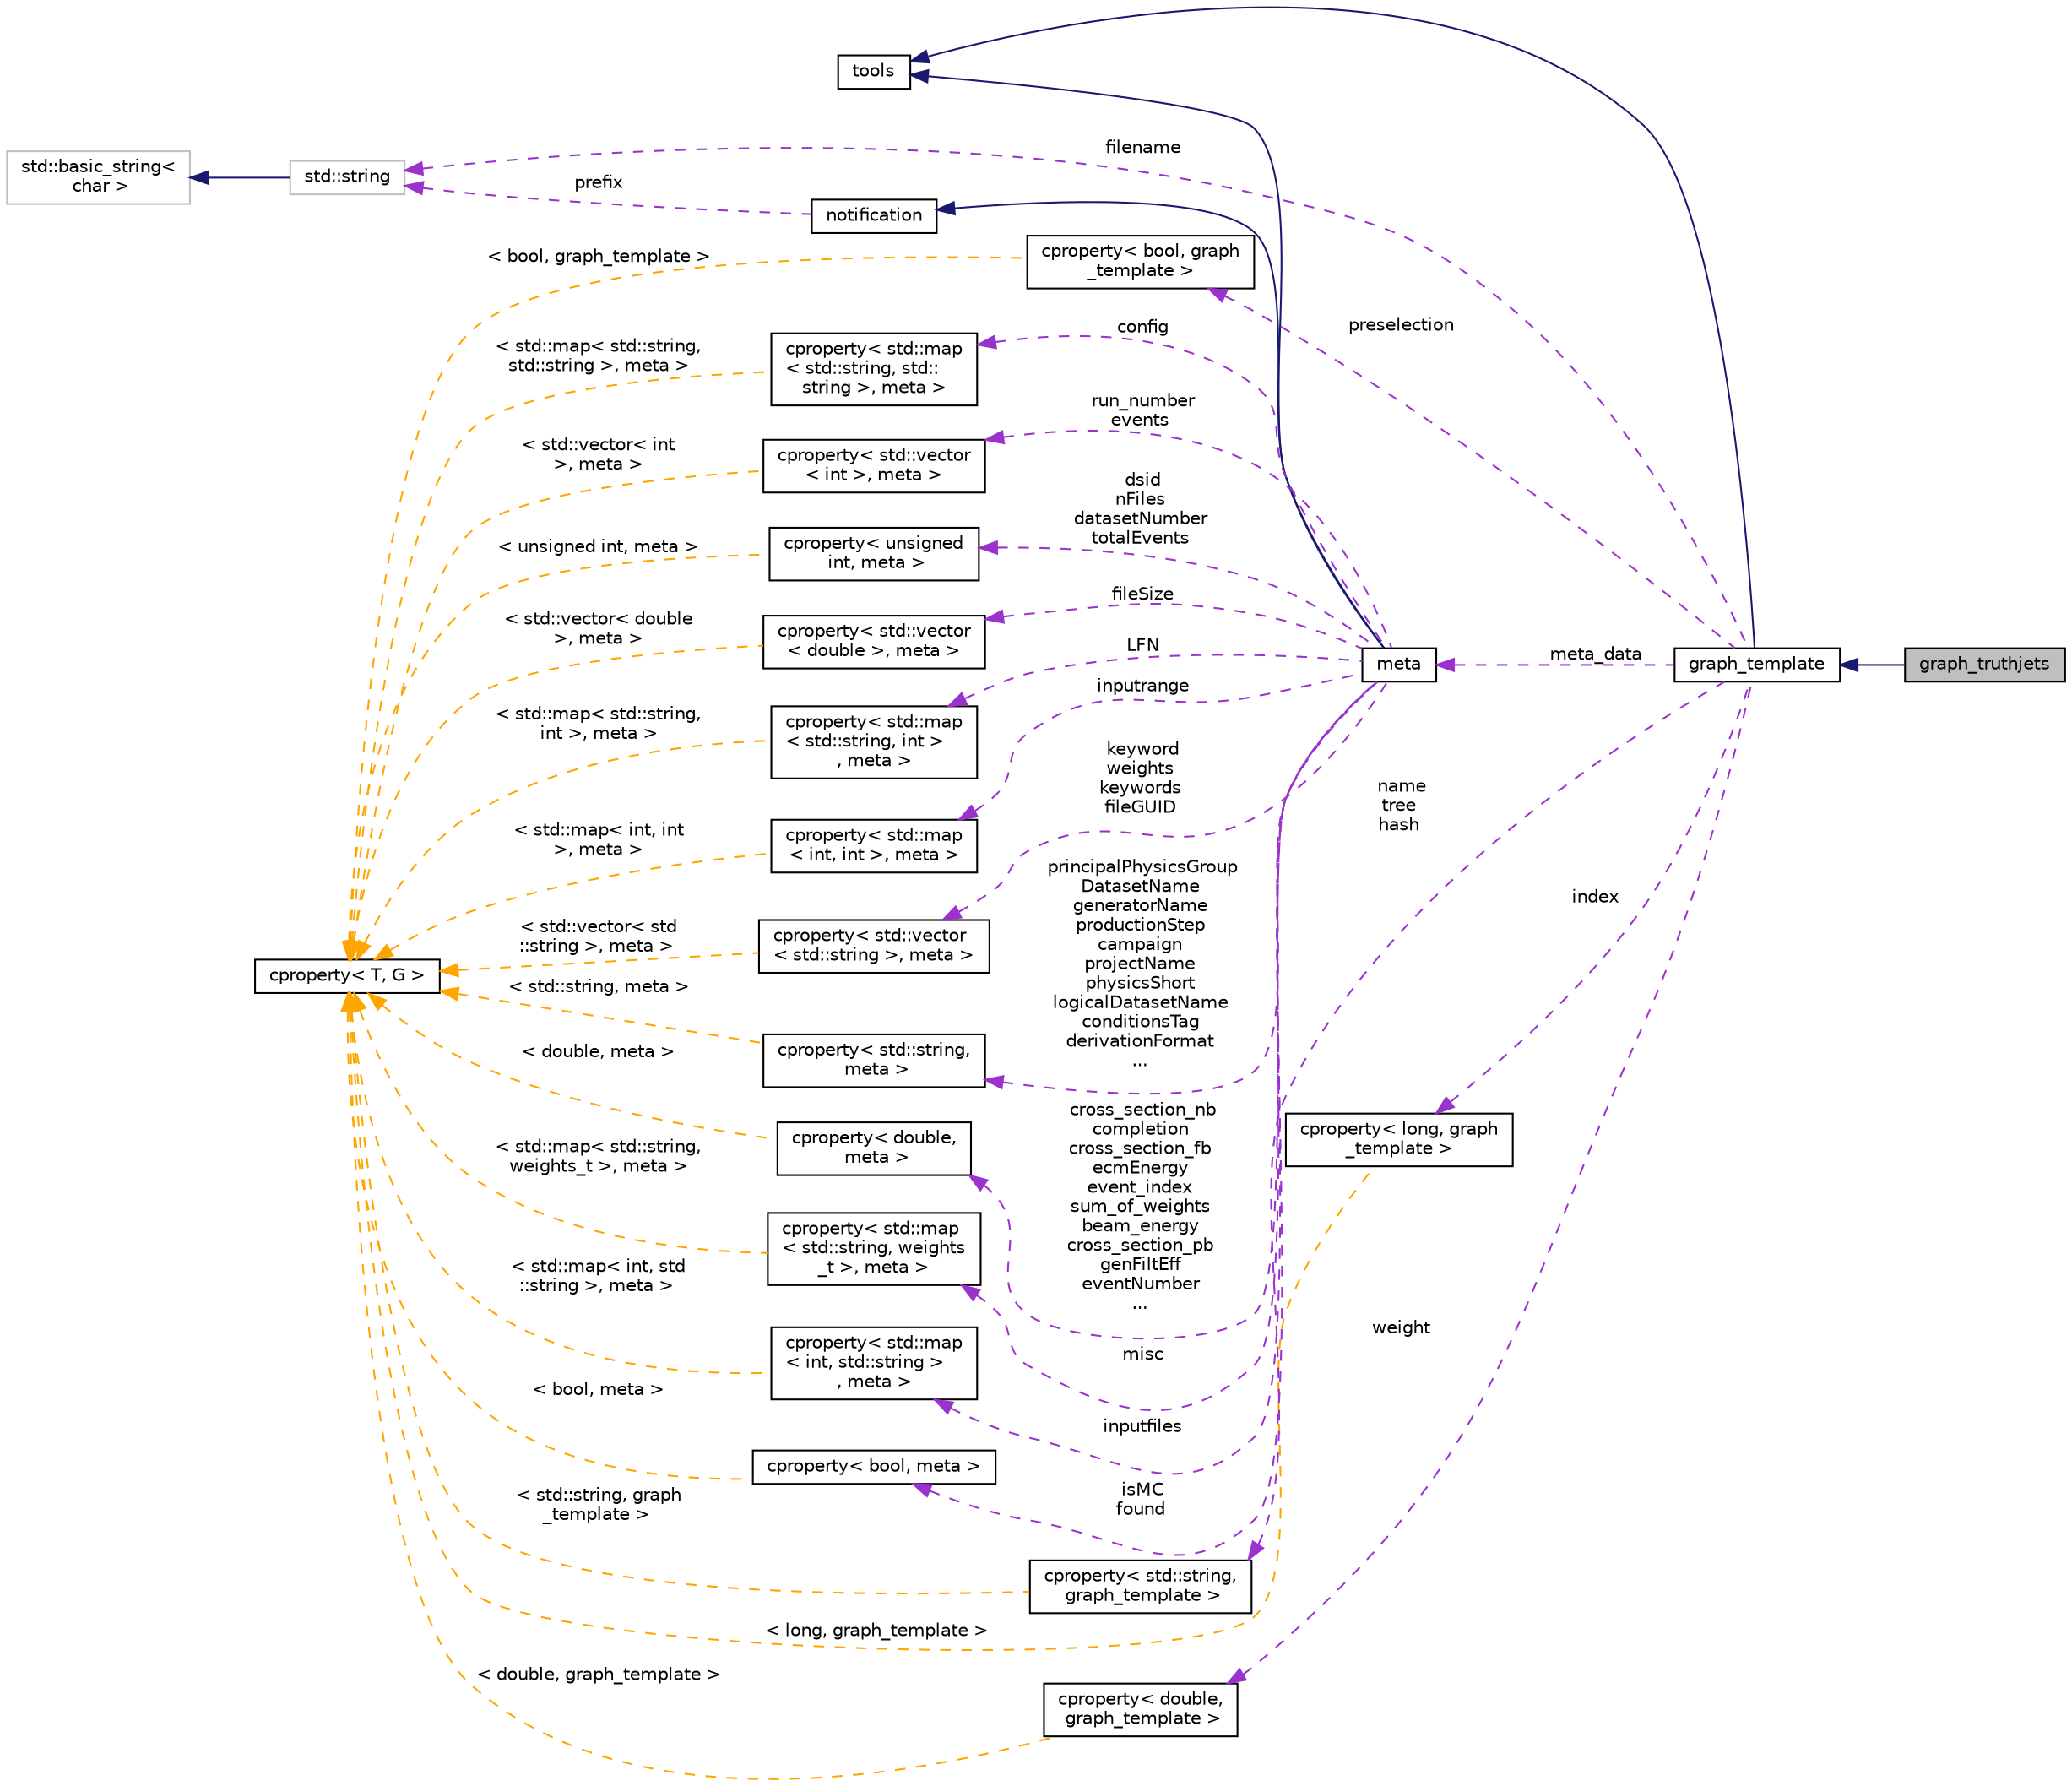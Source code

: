digraph "graph_truthjets"
{
 // INTERACTIVE_SVG=YES
 // LATEX_PDF_SIZE
  edge [fontname="Helvetica",fontsize="10",labelfontname="Helvetica",labelfontsize="10"];
  node [fontname="Helvetica",fontsize="10",shape=record];
  rankdir="LR";
  Node1 [label="graph_truthjets",height=0.2,width=0.4,color="black", fillcolor="grey75", style="filled", fontcolor="black",tooltip=" "];
  Node2 -> Node1 [dir="back",color="midnightblue",fontsize="10",style="solid",fontname="Helvetica"];
  Node2 [label="graph_template",height=0.2,width=0.4,color="black", fillcolor="white", style="filled",URL="$classgraph__template.html",tooltip=" "];
  Node3 -> Node2 [dir="back",color="midnightblue",fontsize="10",style="solid",fontname="Helvetica"];
  Node3 [label="tools",height=0.2,width=0.4,color="black", fillcolor="white", style="filled",URL="$classtools.html",tooltip="Provides a wide range of utility functions used throughout the framework."];
  Node4 -> Node2 [dir="back",color="darkorchid3",fontsize="10",style="dashed",label=" preselection" ,fontname="Helvetica"];
  Node4 [label="cproperty\< bool, graph\l_template \>",height=0.2,width=0.4,color="black", fillcolor="white", style="filled",URL="$classcproperty.html",tooltip=" "];
  Node5 -> Node4 [dir="back",color="orange",fontsize="10",style="dashed",label=" \< bool, graph_template \>" ,fontname="Helvetica"];
  Node5 [label="cproperty\< T, G \>",height=0.2,width=0.4,color="black", fillcolor="white", style="filled",URL="$classcproperty.html",tooltip=" "];
  Node6 -> Node2 [dir="back",color="darkorchid3",fontsize="10",style="dashed",label=" meta_data" ,fontname="Helvetica"];
  Node6 [label="meta",height=0.2,width=0.4,color="black", fillcolor="white", style="filled",URL="$classmeta.html",tooltip="Provides properties and methods for metadata management."];
  Node3 -> Node6 [dir="back",color="midnightblue",fontsize="10",style="solid",fontname="Helvetica"];
  Node7 -> Node6 [dir="back",color="midnightblue",fontsize="10",style="solid",fontname="Helvetica"];
  Node7 [label="notification",height=0.2,width=0.4,color="black", fillcolor="white", style="filled",URL="$classnotification.html",tooltip="Provides logging and messaging functionality with various severity levels."];
  Node8 -> Node7 [dir="back",color="darkorchid3",fontsize="10",style="dashed",label=" prefix" ,fontname="Helvetica"];
  Node8 [label="std::string",height=0.2,width=0.4,color="grey75", fillcolor="white", style="filled",tooltip="STL class."];
  Node9 -> Node8 [dir="back",color="midnightblue",fontsize="10",style="solid",fontname="Helvetica"];
  Node9 [label="std::basic_string\<\l char \>",height=0.2,width=0.4,color="grey75", fillcolor="white", style="filled",tooltip="STL class."];
  Node10 -> Node6 [dir="back",color="darkorchid3",fontsize="10",style="dashed",label=" config" ,fontname="Helvetica"];
  Node10 [label="cproperty\< std::map\l\< std::string, std::\lstring \>, meta \>",height=0.2,width=0.4,color="black", fillcolor="white", style="filled",URL="$classcproperty.html",tooltip=" "];
  Node5 -> Node10 [dir="back",color="orange",fontsize="10",style="dashed",label=" \< std::map\< std::string,\l std::string \>, meta \>" ,fontname="Helvetica"];
  Node11 -> Node6 [dir="back",color="darkorchid3",fontsize="10",style="dashed",label=" run_number\nevents" ,fontname="Helvetica"];
  Node11 [label="cproperty\< std::vector\l\< int \>, meta \>",height=0.2,width=0.4,color="black", fillcolor="white", style="filled",URL="$classcproperty.html",tooltip=" "];
  Node5 -> Node11 [dir="back",color="orange",fontsize="10",style="dashed",label=" \< std::vector\< int\l \>, meta \>" ,fontname="Helvetica"];
  Node12 -> Node6 [dir="back",color="darkorchid3",fontsize="10",style="dashed",label=" dsid\nnFiles\ndatasetNumber\ntotalEvents" ,fontname="Helvetica"];
  Node12 [label="cproperty\< unsigned\l int, meta \>",height=0.2,width=0.4,color="black", fillcolor="white", style="filled",URL="$classcproperty.html",tooltip=" "];
  Node5 -> Node12 [dir="back",color="orange",fontsize="10",style="dashed",label=" \< unsigned int, meta \>" ,fontname="Helvetica"];
  Node13 -> Node6 [dir="back",color="darkorchid3",fontsize="10",style="dashed",label=" fileSize" ,fontname="Helvetica"];
  Node13 [label="cproperty\< std::vector\l\< double \>, meta \>",height=0.2,width=0.4,color="black", fillcolor="white", style="filled",URL="$classcproperty.html",tooltip=" "];
  Node5 -> Node13 [dir="back",color="orange",fontsize="10",style="dashed",label=" \< std::vector\< double\l \>, meta \>" ,fontname="Helvetica"];
  Node14 -> Node6 [dir="back",color="darkorchid3",fontsize="10",style="dashed",label=" LFN" ,fontname="Helvetica"];
  Node14 [label="cproperty\< std::map\l\< std::string, int \>\l, meta \>",height=0.2,width=0.4,color="black", fillcolor="white", style="filled",URL="$classcproperty.html",tooltip=" "];
  Node5 -> Node14 [dir="back",color="orange",fontsize="10",style="dashed",label=" \< std::map\< std::string,\l int \>, meta \>" ,fontname="Helvetica"];
  Node15 -> Node6 [dir="back",color="darkorchid3",fontsize="10",style="dashed",label=" inputrange" ,fontname="Helvetica"];
  Node15 [label="cproperty\< std::map\l\< int, int \>, meta \>",height=0.2,width=0.4,color="black", fillcolor="white", style="filled",URL="$classcproperty.html",tooltip=" "];
  Node5 -> Node15 [dir="back",color="orange",fontsize="10",style="dashed",label=" \< std::map\< int, int\l \>, meta \>" ,fontname="Helvetica"];
  Node16 -> Node6 [dir="back",color="darkorchid3",fontsize="10",style="dashed",label=" keyword\nweights\nkeywords\nfileGUID" ,fontname="Helvetica"];
  Node16 [label="cproperty\< std::vector\l\< std::string \>, meta \>",height=0.2,width=0.4,color="black", fillcolor="white", style="filled",URL="$classcproperty.html",tooltip=" "];
  Node5 -> Node16 [dir="back",color="orange",fontsize="10",style="dashed",label=" \< std::vector\< std\l::string \>, meta \>" ,fontname="Helvetica"];
  Node17 -> Node6 [dir="back",color="darkorchid3",fontsize="10",style="dashed",label=" principalPhysicsGroup\nDatasetName\ngeneratorName\nproductionStep\ncampaign\nprojectName\nphysicsShort\nlogicalDatasetName\nconditionsTag\nderivationFormat\n..." ,fontname="Helvetica"];
  Node17 [label="cproperty\< std::string,\l meta \>",height=0.2,width=0.4,color="black", fillcolor="white", style="filled",URL="$classcproperty.html",tooltip=" "];
  Node5 -> Node17 [dir="back",color="orange",fontsize="10",style="dashed",label=" \< std::string, meta \>" ,fontname="Helvetica"];
  Node18 -> Node6 [dir="back",color="darkorchid3",fontsize="10",style="dashed",label=" cross_section_nb\ncompletion\ncross_section_fb\necmEnergy\nevent_index\nsum_of_weights\nbeam_energy\ncross_section_pb\ngenFiltEff\neventNumber\n..." ,fontname="Helvetica"];
  Node18 [label="cproperty\< double,\l meta \>",height=0.2,width=0.4,color="black", fillcolor="white", style="filled",URL="$classcproperty.html",tooltip=" "];
  Node5 -> Node18 [dir="back",color="orange",fontsize="10",style="dashed",label=" \< double, meta \>" ,fontname="Helvetica"];
  Node19 -> Node6 [dir="back",color="darkorchid3",fontsize="10",style="dashed",label=" misc" ,fontname="Helvetica"];
  Node19 [label="cproperty\< std::map\l\< std::string, weights\l_t \>, meta \>",height=0.2,width=0.4,color="black", fillcolor="white", style="filled",URL="$classcproperty.html",tooltip=" "];
  Node5 -> Node19 [dir="back",color="orange",fontsize="10",style="dashed",label=" \< std::map\< std::string,\l weights_t \>, meta \>" ,fontname="Helvetica"];
  Node20 -> Node6 [dir="back",color="darkorchid3",fontsize="10",style="dashed",label=" inputfiles" ,fontname="Helvetica"];
  Node20 [label="cproperty\< std::map\l\< int, std::string \>\l, meta \>",height=0.2,width=0.4,color="black", fillcolor="white", style="filled",URL="$classcproperty.html",tooltip=" "];
  Node5 -> Node20 [dir="back",color="orange",fontsize="10",style="dashed",label=" \< std::map\< int, std\l::string \>, meta \>" ,fontname="Helvetica"];
  Node21 -> Node6 [dir="back",color="darkorchid3",fontsize="10",style="dashed",label=" isMC\nfound" ,fontname="Helvetica"];
  Node21 [label="cproperty\< bool, meta \>",height=0.2,width=0.4,color="black", fillcolor="white", style="filled",URL="$classcproperty.html",tooltip=" "];
  Node5 -> Node21 [dir="back",color="orange",fontsize="10",style="dashed",label=" \< bool, meta \>" ,fontname="Helvetica"];
  Node22 -> Node2 [dir="back",color="darkorchid3",fontsize="10",style="dashed",label=" name\ntree\nhash" ,fontname="Helvetica"];
  Node22 [label="cproperty\< std::string,\l graph_template \>",height=0.2,width=0.4,color="black", fillcolor="white", style="filled",URL="$classcproperty.html",tooltip=" "];
  Node5 -> Node22 [dir="back",color="orange",fontsize="10",style="dashed",label=" \< std::string, graph\l_template \>" ,fontname="Helvetica"];
  Node8 -> Node2 [dir="back",color="darkorchid3",fontsize="10",style="dashed",label=" filename" ,fontname="Helvetica"];
  Node23 -> Node2 [dir="back",color="darkorchid3",fontsize="10",style="dashed",label=" index" ,fontname="Helvetica"];
  Node23 [label="cproperty\< long, graph\l_template \>",height=0.2,width=0.4,color="black", fillcolor="white", style="filled",URL="$classcproperty.html",tooltip=" "];
  Node5 -> Node23 [dir="back",color="orange",fontsize="10",style="dashed",label=" \< long, graph_template \>" ,fontname="Helvetica"];
  Node24 -> Node2 [dir="back",color="darkorchid3",fontsize="10",style="dashed",label=" weight" ,fontname="Helvetica"];
  Node24 [label="cproperty\< double,\l graph_template \>",height=0.2,width=0.4,color="black", fillcolor="white", style="filled",URL="$classcproperty.html",tooltip=" "];
  Node5 -> Node24 [dir="back",color="orange",fontsize="10",style="dashed",label=" \< double, graph_template \>" ,fontname="Helvetica"];
}
